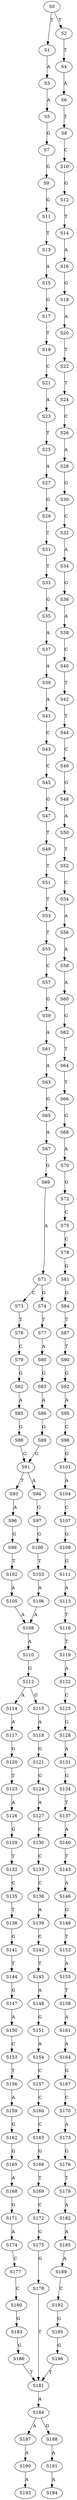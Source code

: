 strict digraph  {
	S0 -> S1 [ label = T ];
	S0 -> S2 [ label = T ];
	S1 -> S3 [ label = A ];
	S2 -> S4 [ label = T ];
	S3 -> S5 [ label = A ];
	S4 -> S6 [ label = A ];
	S5 -> S7 [ label = G ];
	S6 -> S8 [ label = T ];
	S7 -> S9 [ label = G ];
	S8 -> S10 [ label = C ];
	S9 -> S11 [ label = G ];
	S10 -> S12 [ label = G ];
	S11 -> S13 [ label = T ];
	S12 -> S14 [ label = T ];
	S13 -> S15 [ label = A ];
	S14 -> S16 [ label = A ];
	S15 -> S17 [ label = G ];
	S16 -> S18 [ label = G ];
	S17 -> S19 [ label = T ];
	S18 -> S20 [ label = A ];
	S19 -> S21 [ label = C ];
	S20 -> S22 [ label = T ];
	S21 -> S23 [ label = A ];
	S22 -> S24 [ label = T ];
	S23 -> S25 [ label = T ];
	S24 -> S26 [ label = C ];
	S25 -> S27 [ label = A ];
	S26 -> S28 [ label = A ];
	S27 -> S29 [ label = G ];
	S28 -> S30 [ label = G ];
	S29 -> S31 [ label = T ];
	S30 -> S32 [ label = C ];
	S31 -> S33 [ label = T ];
	S32 -> S34 [ label = A ];
	S33 -> S35 [ label = G ];
	S34 -> S36 [ label = G ];
	S35 -> S37 [ label = A ];
	S36 -> S38 [ label = A ];
	S37 -> S39 [ label = A ];
	S38 -> S40 [ label = C ];
	S39 -> S41 [ label = A ];
	S40 -> S42 [ label = T ];
	S41 -> S43 [ label = C ];
	S42 -> S44 [ label = T ];
	S43 -> S45 [ label = C ];
	S44 -> S46 [ label = C ];
	S45 -> S47 [ label = G ];
	S46 -> S48 [ label = G ];
	S47 -> S49 [ label = T ];
	S48 -> S50 [ label = A ];
	S49 -> S51 [ label = T ];
	S50 -> S52 [ label = T ];
	S51 -> S53 [ label = T ];
	S52 -> S54 [ label = C ];
	S53 -> S55 [ label = T ];
	S54 -> S56 [ label = A ];
	S55 -> S57 [ label = C ];
	S56 -> S58 [ label = A ];
	S57 -> S59 [ label = G ];
	S58 -> S60 [ label = A ];
	S59 -> S61 [ label = A ];
	S60 -> S62 [ label = G ];
	S61 -> S63 [ label = A ];
	S62 -> S64 [ label = T ];
	S63 -> S65 [ label = G ];
	S64 -> S66 [ label = T ];
	S65 -> S67 [ label = A ];
	S66 -> S68 [ label = G ];
	S67 -> S69 [ label = G ];
	S68 -> S70 [ label = A ];
	S69 -> S71 [ label = A ];
	S70 -> S72 [ label = G ];
	S71 -> S73 [ label = C ];
	S71 -> S74 [ label = G ];
	S72 -> S75 [ label = C ];
	S73 -> S76 [ label = T ];
	S74 -> S77 [ label = T ];
	S75 -> S78 [ label = C ];
	S76 -> S79 [ label = C ];
	S77 -> S80 [ label = A ];
	S78 -> S81 [ label = G ];
	S79 -> S82 [ label = G ];
	S80 -> S83 [ label = G ];
	S81 -> S84 [ label = G ];
	S82 -> S85 [ label = A ];
	S83 -> S86 [ label = A ];
	S84 -> S87 [ label = T ];
	S85 -> S88 [ label = G ];
	S86 -> S89 [ label = G ];
	S87 -> S90 [ label = T ];
	S88 -> S91 [ label = G ];
	S89 -> S91 [ label = G ];
	S90 -> S92 [ label = G ];
	S91 -> S93 [ label = T ];
	S91 -> S94 [ label = A ];
	S92 -> S95 [ label = A ];
	S93 -> S96 [ label = A ];
	S94 -> S97 [ label = G ];
	S95 -> S98 [ label = C ];
	S96 -> S99 [ label = G ];
	S97 -> S100 [ label = G ];
	S98 -> S101 [ label = G ];
	S99 -> S102 [ label = T ];
	S100 -> S103 [ label = T ];
	S101 -> S104 [ label = A ];
	S102 -> S105 [ label = A ];
	S103 -> S106 [ label = A ];
	S104 -> S107 [ label = C ];
	S105 -> S108 [ label = A ];
	S106 -> S108 [ label = A ];
	S107 -> S109 [ label = G ];
	S108 -> S110 [ label = A ];
	S109 -> S111 [ label = G ];
	S110 -> S112 [ label = G ];
	S111 -> S113 [ label = A ];
	S112 -> S114 [ label = A ];
	S112 -> S115 [ label = G ];
	S113 -> S116 [ label = T ];
	S114 -> S117 [ label = A ];
	S115 -> S118 [ label = A ];
	S116 -> S119 [ label = T ];
	S117 -> S120 [ label = G ];
	S118 -> S121 [ label = G ];
	S119 -> S122 [ label = A ];
	S120 -> S123 [ label = T ];
	S121 -> S124 [ label = G ];
	S122 -> S125 [ label = C ];
	S123 -> S126 [ label = A ];
	S124 -> S127 [ label = A ];
	S125 -> S128 [ label = G ];
	S126 -> S129 [ label = G ];
	S127 -> S130 [ label = C ];
	S128 -> S131 [ label = A ];
	S129 -> S132 [ label = T ];
	S130 -> S133 [ label = C ];
	S131 -> S134 [ label = G ];
	S132 -> S135 [ label = C ];
	S133 -> S136 [ label = C ];
	S134 -> S137 [ label = T ];
	S135 -> S138 [ label = T ];
	S136 -> S139 [ label = A ];
	S137 -> S140 [ label = A ];
	S138 -> S141 [ label = G ];
	S139 -> S142 [ label = C ];
	S140 -> S143 [ label = T ];
	S141 -> S144 [ label = T ];
	S142 -> S145 [ label = T ];
	S143 -> S146 [ label = A ];
	S144 -> S147 [ label = G ];
	S145 -> S148 [ label = A ];
	S146 -> S149 [ label = G ];
	S147 -> S150 [ label = A ];
	S148 -> S151 [ label = G ];
	S149 -> S152 [ label = T ];
	S150 -> S153 [ label = C ];
	S151 -> S154 [ label = A ];
	S152 -> S155 [ label = A ];
	S153 -> S156 [ label = T ];
	S154 -> S157 [ label = C ];
	S155 -> S158 [ label = T ];
	S156 -> S159 [ label = A ];
	S157 -> S160 [ label = C ];
	S158 -> S161 [ label = A ];
	S159 -> S162 [ label = G ];
	S160 -> S163 [ label = C ];
	S161 -> S164 [ label = A ];
	S162 -> S165 [ label = G ];
	S163 -> S166 [ label = G ];
	S164 -> S167 [ label = G ];
	S165 -> S168 [ label = A ];
	S166 -> S169 [ label = T ];
	S167 -> S170 [ label = C ];
	S168 -> S171 [ label = G ];
	S169 -> S172 [ label = C ];
	S170 -> S173 [ label = A ];
	S171 -> S174 [ label = A ];
	S172 -> S175 [ label = G ];
	S173 -> S176 [ label = G ];
	S174 -> S177 [ label = C ];
	S175 -> S178 [ label = G ];
	S176 -> S179 [ label = T ];
	S177 -> S180 [ label = C ];
	S178 -> S181 [ label = T ];
	S179 -> S182 [ label = A ];
	S180 -> S183 [ label = G ];
	S181 -> S184 [ label = A ];
	S182 -> S185 [ label = A ];
	S183 -> S186 [ label = G ];
	S184 -> S187 [ label = A ];
	S184 -> S188 [ label = G ];
	S185 -> S189 [ label = A ];
	S186 -> S181 [ label = T ];
	S187 -> S190 [ label = A ];
	S188 -> S191 [ label = A ];
	S189 -> S192 [ label = C ];
	S190 -> S193 [ label = A ];
	S191 -> S194 [ label = A ];
	S192 -> S195 [ label = G ];
	S195 -> S196 [ label = G ];
	S196 -> S181 [ label = T ];
}
